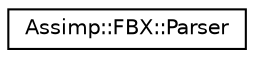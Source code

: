 digraph "Graphical Class Hierarchy"
{
  edge [fontname="Helvetica",fontsize="10",labelfontname="Helvetica",labelfontsize="10"];
  node [fontname="Helvetica",fontsize="10",shape=record];
  rankdir="LR";
  Node1 [label="Assimp::FBX::Parser",height=0.2,width=0.4,color="black", fillcolor="white", style="filled",URL="$class_assimp_1_1_f_b_x_1_1_parser.html"];
}
